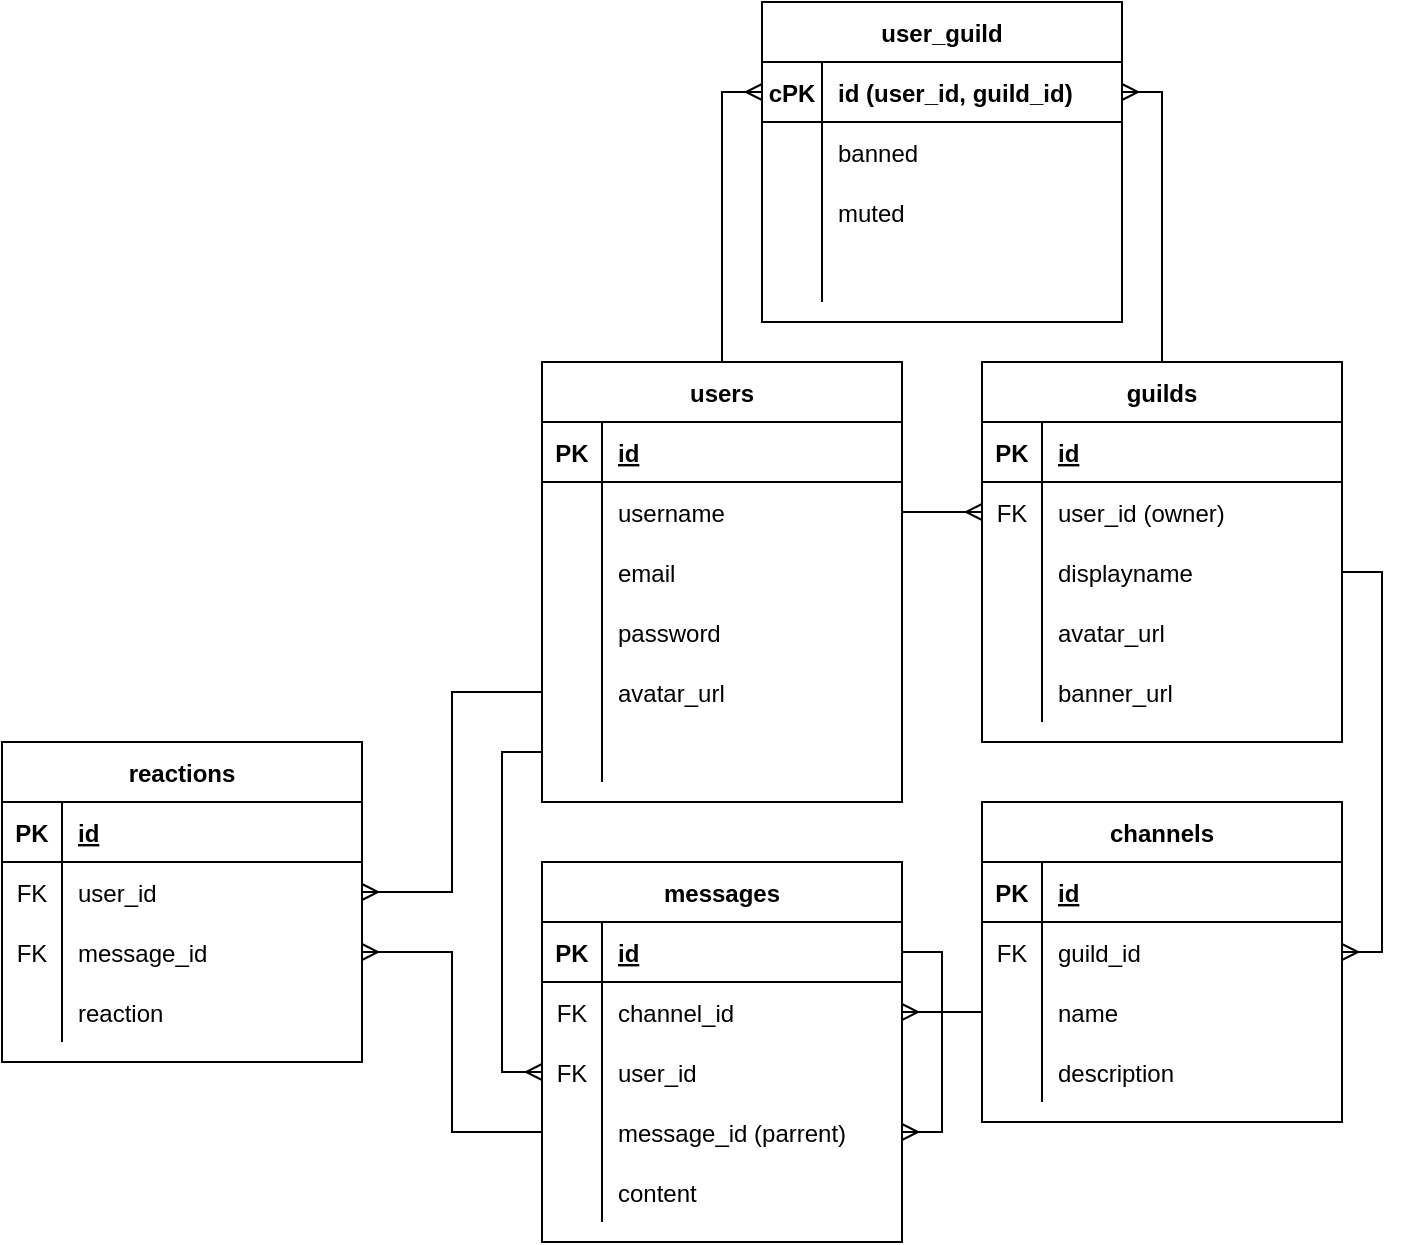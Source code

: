 <mxfile version="20.4.0" type="device"><diagram name="Page-1" id="2ca16b54-16f6-2749-3443-fa8db7711227"><mxGraphModel dx="1018" dy="659" grid="1" gridSize="10" guides="1" tooltips="1" connect="1" arrows="1" fold="1" page="1" pageScale="1" pageWidth="1100" pageHeight="850" background="none" math="0" shadow="0"><root><mxCell id="0"/><mxCell id="1" parent="0"/><mxCell id="DDInFXSeYlHdcp2AeyKY-76" style="edgeStyle=orthogonalEdgeStyle;rounded=0;jumpStyle=none;orthogonalLoop=1;jettySize=auto;html=1;exitX=0.5;exitY=0;exitDx=0;exitDy=0;strokeColor=default;startArrow=none;startFill=0;endArrow=ERmany;endFill=0;" parent="1" source="DDInFXSeYlHdcp2AeyKY-44" target="DDInFXSeYlHdcp2AeyKY-64" edge="1"><mxGeometry relative="1" as="geometry"/></mxCell><mxCell id="DDInFXSeYlHdcp2AeyKY-44" value="users" style="shape=table;startSize=30;container=1;collapsible=1;childLayout=tableLayout;fixedRows=1;rowLines=0;fontStyle=1;align=center;resizeLast=1;" parent="1" vertex="1"><mxGeometry x="460" y="260" width="180" height="220" as="geometry"/></mxCell><mxCell id="DDInFXSeYlHdcp2AeyKY-45" value="" style="shape=tableRow;horizontal=0;startSize=0;swimlaneHead=0;swimlaneBody=0;fillColor=none;collapsible=0;dropTarget=0;points=[[0,0.5],[1,0.5]];portConstraint=eastwest;top=0;left=0;right=0;bottom=1;" parent="DDInFXSeYlHdcp2AeyKY-44" vertex="1"><mxGeometry y="30" width="180" height="30" as="geometry"/></mxCell><mxCell id="DDInFXSeYlHdcp2AeyKY-46" value="PK" style="shape=partialRectangle;connectable=0;fillColor=none;top=0;left=0;bottom=0;right=0;fontStyle=1;overflow=hidden;" parent="DDInFXSeYlHdcp2AeyKY-45" vertex="1"><mxGeometry width="30" height="30" as="geometry"><mxRectangle width="30" height="30" as="alternateBounds"/></mxGeometry></mxCell><mxCell id="DDInFXSeYlHdcp2AeyKY-47" value="id" style="shape=partialRectangle;connectable=0;fillColor=none;top=0;left=0;bottom=0;right=0;align=left;spacingLeft=6;fontStyle=5;overflow=hidden;" parent="DDInFXSeYlHdcp2AeyKY-45" vertex="1"><mxGeometry x="30" width="150" height="30" as="geometry"><mxRectangle width="150" height="30" as="alternateBounds"/></mxGeometry></mxCell><mxCell id="DDInFXSeYlHdcp2AeyKY-48" value="" style="shape=tableRow;horizontal=0;startSize=0;swimlaneHead=0;swimlaneBody=0;fillColor=none;collapsible=0;dropTarget=0;points=[[0,0.5],[1,0.5]];portConstraint=eastwest;top=0;left=0;right=0;bottom=0;" parent="DDInFXSeYlHdcp2AeyKY-44" vertex="1"><mxGeometry y="60" width="180" height="30" as="geometry"/></mxCell><mxCell id="DDInFXSeYlHdcp2AeyKY-49" value="" style="shape=partialRectangle;connectable=0;fillColor=none;top=0;left=0;bottom=0;right=0;editable=1;overflow=hidden;" parent="DDInFXSeYlHdcp2AeyKY-48" vertex="1"><mxGeometry width="30" height="30" as="geometry"><mxRectangle width="30" height="30" as="alternateBounds"/></mxGeometry></mxCell><mxCell id="DDInFXSeYlHdcp2AeyKY-50" value="username" style="shape=partialRectangle;connectable=0;fillColor=none;top=0;left=0;bottom=0;right=0;align=left;spacingLeft=6;overflow=hidden;" parent="DDInFXSeYlHdcp2AeyKY-48" vertex="1"><mxGeometry x="30" width="150" height="30" as="geometry"><mxRectangle width="150" height="30" as="alternateBounds"/></mxGeometry></mxCell><mxCell id="DDInFXSeYlHdcp2AeyKY-51" value="" style="shape=tableRow;horizontal=0;startSize=0;swimlaneHead=0;swimlaneBody=0;fillColor=none;collapsible=0;dropTarget=0;points=[[0,0.5],[1,0.5]];portConstraint=eastwest;top=0;left=0;right=0;bottom=0;" parent="DDInFXSeYlHdcp2AeyKY-44" vertex="1"><mxGeometry y="90" width="180" height="30" as="geometry"/></mxCell><mxCell id="DDInFXSeYlHdcp2AeyKY-52" value="" style="shape=partialRectangle;connectable=0;fillColor=none;top=0;left=0;bottom=0;right=0;editable=1;overflow=hidden;" parent="DDInFXSeYlHdcp2AeyKY-51" vertex="1"><mxGeometry width="30" height="30" as="geometry"><mxRectangle width="30" height="30" as="alternateBounds"/></mxGeometry></mxCell><mxCell id="DDInFXSeYlHdcp2AeyKY-53" value="email" style="shape=partialRectangle;connectable=0;fillColor=none;top=0;left=0;bottom=0;right=0;align=left;spacingLeft=6;overflow=hidden;" parent="DDInFXSeYlHdcp2AeyKY-51" vertex="1"><mxGeometry x="30" width="150" height="30" as="geometry"><mxRectangle width="150" height="30" as="alternateBounds"/></mxGeometry></mxCell><mxCell id="DDInFXSeYlHdcp2AeyKY-54" value="" style="shape=tableRow;horizontal=0;startSize=0;swimlaneHead=0;swimlaneBody=0;fillColor=none;collapsible=0;dropTarget=0;points=[[0,0.5],[1,0.5]];portConstraint=eastwest;top=0;left=0;right=0;bottom=0;" parent="DDInFXSeYlHdcp2AeyKY-44" vertex="1"><mxGeometry y="120" width="180" height="30" as="geometry"/></mxCell><mxCell id="DDInFXSeYlHdcp2AeyKY-55" value="" style="shape=partialRectangle;connectable=0;fillColor=none;top=0;left=0;bottom=0;right=0;editable=1;overflow=hidden;" parent="DDInFXSeYlHdcp2AeyKY-54" vertex="1"><mxGeometry width="30" height="30" as="geometry"><mxRectangle width="30" height="30" as="alternateBounds"/></mxGeometry></mxCell><mxCell id="DDInFXSeYlHdcp2AeyKY-56" value="password" style="shape=partialRectangle;connectable=0;fillColor=none;top=0;left=0;bottom=0;right=0;align=left;spacingLeft=6;overflow=hidden;" parent="DDInFXSeYlHdcp2AeyKY-54" vertex="1"><mxGeometry x="30" width="150" height="30" as="geometry"><mxRectangle width="150" height="30" as="alternateBounds"/></mxGeometry></mxCell><mxCell id="DDInFXSeYlHdcp2AeyKY-57" style="shape=tableRow;horizontal=0;startSize=0;swimlaneHead=0;swimlaneBody=0;fillColor=none;collapsible=0;dropTarget=0;points=[[0,0.5],[1,0.5]];portConstraint=eastwest;top=0;left=0;right=0;bottom=0;" parent="DDInFXSeYlHdcp2AeyKY-44" vertex="1"><mxGeometry y="150" width="180" height="30" as="geometry"/></mxCell><mxCell id="DDInFXSeYlHdcp2AeyKY-58" style="shape=partialRectangle;connectable=0;fillColor=none;top=0;left=0;bottom=0;right=0;editable=1;overflow=hidden;" parent="DDInFXSeYlHdcp2AeyKY-57" vertex="1"><mxGeometry width="30" height="30" as="geometry"><mxRectangle width="30" height="30" as="alternateBounds"/></mxGeometry></mxCell><mxCell id="DDInFXSeYlHdcp2AeyKY-59" value="avatar_url" style="shape=partialRectangle;connectable=0;fillColor=none;top=0;left=0;bottom=0;right=0;align=left;spacingLeft=6;overflow=hidden;" parent="DDInFXSeYlHdcp2AeyKY-57" vertex="1"><mxGeometry x="30" width="150" height="30" as="geometry"><mxRectangle width="150" height="30" as="alternateBounds"/></mxGeometry></mxCell><mxCell id="DDInFXSeYlHdcp2AeyKY-60" style="shape=tableRow;horizontal=0;startSize=0;swimlaneHead=0;swimlaneBody=0;fillColor=none;collapsible=0;dropTarget=0;points=[[0,0.5],[1,0.5]];portConstraint=eastwest;top=0;left=0;right=0;bottom=0;" parent="DDInFXSeYlHdcp2AeyKY-44" vertex="1"><mxGeometry y="180" width="180" height="30" as="geometry"/></mxCell><mxCell id="DDInFXSeYlHdcp2AeyKY-61" style="shape=partialRectangle;connectable=0;fillColor=none;top=0;left=0;bottom=0;right=0;editable=1;overflow=hidden;" parent="DDInFXSeYlHdcp2AeyKY-60" vertex="1"><mxGeometry width="30" height="30" as="geometry"><mxRectangle width="30" height="30" as="alternateBounds"/></mxGeometry></mxCell><mxCell id="DDInFXSeYlHdcp2AeyKY-62" style="shape=partialRectangle;connectable=0;fillColor=none;top=0;left=0;bottom=0;right=0;align=left;spacingLeft=6;overflow=hidden;" parent="DDInFXSeYlHdcp2AeyKY-60" vertex="1"><mxGeometry x="30" width="150" height="30" as="geometry"><mxRectangle width="150" height="30" as="alternateBounds"/></mxGeometry></mxCell><mxCell id="DDInFXSeYlHdcp2AeyKY-63" value="user_guild" style="shape=table;startSize=30;container=1;collapsible=1;childLayout=tableLayout;fixedRows=1;rowLines=0;fontStyle=1;align=center;resizeLast=1;" parent="1" vertex="1"><mxGeometry x="570" y="80" width="180" height="160" as="geometry"/></mxCell><mxCell id="DDInFXSeYlHdcp2AeyKY-64" value="" style="shape=tableRow;horizontal=0;startSize=0;swimlaneHead=0;swimlaneBody=0;fillColor=none;collapsible=0;dropTarget=0;points=[[0,0.5],[1,0.5]];portConstraint=eastwest;top=0;left=0;right=0;bottom=1;" parent="DDInFXSeYlHdcp2AeyKY-63" vertex="1"><mxGeometry y="30" width="180" height="30" as="geometry"/></mxCell><mxCell id="DDInFXSeYlHdcp2AeyKY-65" value="cPK" style="shape=partialRectangle;connectable=0;fillColor=none;top=0;left=0;bottom=0;right=0;fontStyle=1;overflow=hidden;" parent="DDInFXSeYlHdcp2AeyKY-64" vertex="1"><mxGeometry width="30" height="30" as="geometry"><mxRectangle width="30" height="30" as="alternateBounds"/></mxGeometry></mxCell><mxCell id="DDInFXSeYlHdcp2AeyKY-66" value="id (user_id, guild_id)" style="shape=partialRectangle;connectable=0;fillColor=none;top=0;left=0;bottom=0;right=0;align=left;spacingLeft=6;fontStyle=1;overflow=hidden;" parent="DDInFXSeYlHdcp2AeyKY-64" vertex="1"><mxGeometry x="30" width="150" height="30" as="geometry"><mxRectangle width="150" height="30" as="alternateBounds"/></mxGeometry></mxCell><mxCell id="DDInFXSeYlHdcp2AeyKY-67" value="" style="shape=tableRow;horizontal=0;startSize=0;swimlaneHead=0;swimlaneBody=0;fillColor=none;collapsible=0;dropTarget=0;points=[[0,0.5],[1,0.5]];portConstraint=eastwest;top=0;left=0;right=0;bottom=0;" parent="DDInFXSeYlHdcp2AeyKY-63" vertex="1"><mxGeometry y="60" width="180" height="30" as="geometry"/></mxCell><mxCell id="DDInFXSeYlHdcp2AeyKY-68" value="" style="shape=partialRectangle;connectable=0;fillColor=none;top=0;left=0;bottom=0;right=0;editable=1;overflow=hidden;" parent="DDInFXSeYlHdcp2AeyKY-67" vertex="1"><mxGeometry width="30" height="30" as="geometry"><mxRectangle width="30" height="30" as="alternateBounds"/></mxGeometry></mxCell><mxCell id="DDInFXSeYlHdcp2AeyKY-69" value="banned" style="shape=partialRectangle;connectable=0;fillColor=none;top=0;left=0;bottom=0;right=0;align=left;spacingLeft=6;overflow=hidden;" parent="DDInFXSeYlHdcp2AeyKY-67" vertex="1"><mxGeometry x="30" width="150" height="30" as="geometry"><mxRectangle width="150" height="30" as="alternateBounds"/></mxGeometry></mxCell><mxCell id="DDInFXSeYlHdcp2AeyKY-70" value="" style="shape=tableRow;horizontal=0;startSize=0;swimlaneHead=0;swimlaneBody=0;fillColor=none;collapsible=0;dropTarget=0;points=[[0,0.5],[1,0.5]];portConstraint=eastwest;top=0;left=0;right=0;bottom=0;" parent="DDInFXSeYlHdcp2AeyKY-63" vertex="1"><mxGeometry y="90" width="180" height="30" as="geometry"/></mxCell><mxCell id="DDInFXSeYlHdcp2AeyKY-71" value="" style="shape=partialRectangle;connectable=0;fillColor=none;top=0;left=0;bottom=0;right=0;editable=1;overflow=hidden;" parent="DDInFXSeYlHdcp2AeyKY-70" vertex="1"><mxGeometry width="30" height="30" as="geometry"><mxRectangle width="30" height="30" as="alternateBounds"/></mxGeometry></mxCell><mxCell id="DDInFXSeYlHdcp2AeyKY-72" value="muted" style="shape=partialRectangle;connectable=0;fillColor=none;top=0;left=0;bottom=0;right=0;align=left;spacingLeft=6;overflow=hidden;" parent="DDInFXSeYlHdcp2AeyKY-70" vertex="1"><mxGeometry x="30" width="150" height="30" as="geometry"><mxRectangle width="150" height="30" as="alternateBounds"/></mxGeometry></mxCell><mxCell id="DDInFXSeYlHdcp2AeyKY-73" value="" style="shape=tableRow;horizontal=0;startSize=0;swimlaneHead=0;swimlaneBody=0;fillColor=none;collapsible=0;dropTarget=0;points=[[0,0.5],[1,0.5]];portConstraint=eastwest;top=0;left=0;right=0;bottom=0;" parent="DDInFXSeYlHdcp2AeyKY-63" vertex="1"><mxGeometry y="120" width="180" height="30" as="geometry"/></mxCell><mxCell id="DDInFXSeYlHdcp2AeyKY-74" value="" style="shape=partialRectangle;connectable=0;fillColor=none;top=0;left=0;bottom=0;right=0;editable=1;overflow=hidden;" parent="DDInFXSeYlHdcp2AeyKY-73" vertex="1"><mxGeometry width="30" height="30" as="geometry"><mxRectangle width="30" height="30" as="alternateBounds"/></mxGeometry></mxCell><mxCell id="DDInFXSeYlHdcp2AeyKY-75" value="" style="shape=partialRectangle;connectable=0;fillColor=none;top=0;left=0;bottom=0;right=0;align=left;spacingLeft=6;overflow=hidden;" parent="DDInFXSeYlHdcp2AeyKY-73" vertex="1"><mxGeometry x="30" width="150" height="30" as="geometry"><mxRectangle width="150" height="30" as="alternateBounds"/></mxGeometry></mxCell><mxCell id="DDInFXSeYlHdcp2AeyKY-90" style="edgeStyle=orthogonalEdgeStyle;rounded=0;jumpStyle=none;orthogonalLoop=1;jettySize=auto;html=1;exitX=0.5;exitY=0;exitDx=0;exitDy=0;entryX=1;entryY=0.5;entryDx=0;entryDy=0;strokeColor=default;startArrow=none;startFill=0;endArrow=ERmany;endFill=0;" parent="1" source="DDInFXSeYlHdcp2AeyKY-77" target="DDInFXSeYlHdcp2AeyKY-64" edge="1"><mxGeometry relative="1" as="geometry"/></mxCell><mxCell id="DDInFXSeYlHdcp2AeyKY-77" value="guilds" style="shape=table;startSize=30;container=1;collapsible=1;childLayout=tableLayout;fixedRows=1;rowLines=0;fontStyle=1;align=center;resizeLast=1;" parent="1" vertex="1"><mxGeometry x="680" y="260" width="180" height="190" as="geometry"/></mxCell><mxCell id="DDInFXSeYlHdcp2AeyKY-78" value="" style="shape=tableRow;horizontal=0;startSize=0;swimlaneHead=0;swimlaneBody=0;fillColor=none;collapsible=0;dropTarget=0;points=[[0,0.5],[1,0.5]];portConstraint=eastwest;top=0;left=0;right=0;bottom=1;" parent="DDInFXSeYlHdcp2AeyKY-77" vertex="1"><mxGeometry y="30" width="180" height="30" as="geometry"/></mxCell><mxCell id="DDInFXSeYlHdcp2AeyKY-79" value="PK" style="shape=partialRectangle;connectable=0;fillColor=none;top=0;left=0;bottom=0;right=0;fontStyle=1;overflow=hidden;" parent="DDInFXSeYlHdcp2AeyKY-78" vertex="1"><mxGeometry width="30" height="30" as="geometry"><mxRectangle width="30" height="30" as="alternateBounds"/></mxGeometry></mxCell><mxCell id="DDInFXSeYlHdcp2AeyKY-80" value="id" style="shape=partialRectangle;connectable=0;fillColor=none;top=0;left=0;bottom=0;right=0;align=left;spacingLeft=6;fontStyle=5;overflow=hidden;" parent="DDInFXSeYlHdcp2AeyKY-78" vertex="1"><mxGeometry x="30" width="150" height="30" as="geometry"><mxRectangle width="150" height="30" as="alternateBounds"/></mxGeometry></mxCell><mxCell id="DDInFXSeYlHdcp2AeyKY-81" value="" style="shape=tableRow;horizontal=0;startSize=0;swimlaneHead=0;swimlaneBody=0;fillColor=none;collapsible=0;dropTarget=0;points=[[0,0.5],[1,0.5]];portConstraint=eastwest;top=0;left=0;right=0;bottom=0;" parent="DDInFXSeYlHdcp2AeyKY-77" vertex="1"><mxGeometry y="60" width="180" height="30" as="geometry"/></mxCell><mxCell id="DDInFXSeYlHdcp2AeyKY-82" value="FK" style="shape=partialRectangle;connectable=0;fillColor=none;top=0;left=0;bottom=0;right=0;editable=1;overflow=hidden;" parent="DDInFXSeYlHdcp2AeyKY-81" vertex="1"><mxGeometry width="30" height="30" as="geometry"><mxRectangle width="30" height="30" as="alternateBounds"/></mxGeometry></mxCell><mxCell id="DDInFXSeYlHdcp2AeyKY-83" value="user_id (owner)" style="shape=partialRectangle;connectable=0;fillColor=none;top=0;left=0;bottom=0;right=0;align=left;spacingLeft=6;overflow=hidden;" parent="DDInFXSeYlHdcp2AeyKY-81" vertex="1"><mxGeometry x="30" width="150" height="30" as="geometry"><mxRectangle width="150" height="30" as="alternateBounds"/></mxGeometry></mxCell><mxCell id="DDInFXSeYlHdcp2AeyKY-84" value="" style="shape=tableRow;horizontal=0;startSize=0;swimlaneHead=0;swimlaneBody=0;fillColor=none;collapsible=0;dropTarget=0;points=[[0,0.5],[1,0.5]];portConstraint=eastwest;top=0;left=0;right=0;bottom=0;" parent="DDInFXSeYlHdcp2AeyKY-77" vertex="1"><mxGeometry y="90" width="180" height="30" as="geometry"/></mxCell><mxCell id="DDInFXSeYlHdcp2AeyKY-85" value="" style="shape=partialRectangle;connectable=0;fillColor=none;top=0;left=0;bottom=0;right=0;editable=1;overflow=hidden;" parent="DDInFXSeYlHdcp2AeyKY-84" vertex="1"><mxGeometry width="30" height="30" as="geometry"><mxRectangle width="30" height="30" as="alternateBounds"/></mxGeometry></mxCell><mxCell id="DDInFXSeYlHdcp2AeyKY-86" value="displayname" style="shape=partialRectangle;connectable=0;fillColor=none;top=0;left=0;bottom=0;right=0;align=left;spacingLeft=6;overflow=hidden;" parent="DDInFXSeYlHdcp2AeyKY-84" vertex="1"><mxGeometry x="30" width="150" height="30" as="geometry"><mxRectangle width="150" height="30" as="alternateBounds"/></mxGeometry></mxCell><mxCell id="DDInFXSeYlHdcp2AeyKY-87" value="" style="shape=tableRow;horizontal=0;startSize=0;swimlaneHead=0;swimlaneBody=0;fillColor=none;collapsible=0;dropTarget=0;points=[[0,0.5],[1,0.5]];portConstraint=eastwest;top=0;left=0;right=0;bottom=0;" parent="DDInFXSeYlHdcp2AeyKY-77" vertex="1"><mxGeometry y="120" width="180" height="30" as="geometry"/></mxCell><mxCell id="DDInFXSeYlHdcp2AeyKY-88" value="" style="shape=partialRectangle;connectable=0;fillColor=none;top=0;left=0;bottom=0;right=0;editable=1;overflow=hidden;" parent="DDInFXSeYlHdcp2AeyKY-87" vertex="1"><mxGeometry width="30" height="30" as="geometry"><mxRectangle width="30" height="30" as="alternateBounds"/></mxGeometry></mxCell><mxCell id="DDInFXSeYlHdcp2AeyKY-89" value="avatar_url" style="shape=partialRectangle;connectable=0;fillColor=none;top=0;left=0;bottom=0;right=0;align=left;spacingLeft=6;overflow=hidden;" parent="DDInFXSeYlHdcp2AeyKY-87" vertex="1"><mxGeometry x="30" width="150" height="30" as="geometry"><mxRectangle width="150" height="30" as="alternateBounds"/></mxGeometry></mxCell><mxCell id="DDInFXSeYlHdcp2AeyKY-140" style="shape=tableRow;horizontal=0;startSize=0;swimlaneHead=0;swimlaneBody=0;fillColor=none;collapsible=0;dropTarget=0;points=[[0,0.5],[1,0.5]];portConstraint=eastwest;top=0;left=0;right=0;bottom=0;" parent="DDInFXSeYlHdcp2AeyKY-77" vertex="1"><mxGeometry y="150" width="180" height="30" as="geometry"/></mxCell><mxCell id="DDInFXSeYlHdcp2AeyKY-141" style="shape=partialRectangle;connectable=0;fillColor=none;top=0;left=0;bottom=0;right=0;editable=1;overflow=hidden;" parent="DDInFXSeYlHdcp2AeyKY-140" vertex="1"><mxGeometry width="30" height="30" as="geometry"><mxRectangle width="30" height="30" as="alternateBounds"/></mxGeometry></mxCell><mxCell id="DDInFXSeYlHdcp2AeyKY-142" value="banner_url" style="shape=partialRectangle;connectable=0;fillColor=none;top=0;left=0;bottom=0;right=0;align=left;spacingLeft=6;overflow=hidden;" parent="DDInFXSeYlHdcp2AeyKY-140" vertex="1"><mxGeometry x="30" width="150" height="30" as="geometry"><mxRectangle width="150" height="30" as="alternateBounds"/></mxGeometry></mxCell><mxCell id="DDInFXSeYlHdcp2AeyKY-91" style="edgeStyle=orthogonalEdgeStyle;rounded=0;jumpStyle=none;orthogonalLoop=1;jettySize=auto;html=1;exitX=1;exitY=0.5;exitDx=0;exitDy=0;entryX=0;entryY=0.5;entryDx=0;entryDy=0;strokeColor=default;startArrow=none;startFill=0;endArrow=ERmany;endFill=0;" parent="1" source="DDInFXSeYlHdcp2AeyKY-48" target="DDInFXSeYlHdcp2AeyKY-81" edge="1"><mxGeometry relative="1" as="geometry"/></mxCell><mxCell id="DDInFXSeYlHdcp2AeyKY-120" style="edgeStyle=orthogonalEdgeStyle;rounded=0;jumpStyle=none;orthogonalLoop=1;jettySize=auto;html=1;exitX=0;exitY=0.5;exitDx=0;exitDy=0;entryX=1;entryY=0.5;entryDx=0;entryDy=0;strokeColor=default;startArrow=none;startFill=0;endArrow=ERmany;endFill=0;" parent="1" source="DDInFXSeYlHdcp2AeyKY-99" target="DDInFXSeYlHdcp2AeyKY-111" edge="1"><mxGeometry relative="1" as="geometry"/></mxCell><mxCell id="DDInFXSeYlHdcp2AeyKY-92" value="channels" style="shape=table;startSize=30;container=1;collapsible=1;childLayout=tableLayout;fixedRows=1;rowLines=0;fontStyle=1;align=center;resizeLast=1;" parent="1" vertex="1"><mxGeometry x="680" y="480" width="180" height="160" as="geometry"/></mxCell><mxCell id="DDInFXSeYlHdcp2AeyKY-93" value="" style="shape=tableRow;horizontal=0;startSize=0;swimlaneHead=0;swimlaneBody=0;fillColor=none;collapsible=0;dropTarget=0;points=[[0,0.5],[1,0.5]];portConstraint=eastwest;top=0;left=0;right=0;bottom=1;" parent="DDInFXSeYlHdcp2AeyKY-92" vertex="1"><mxGeometry y="30" width="180" height="30" as="geometry"/></mxCell><mxCell id="DDInFXSeYlHdcp2AeyKY-94" value="PK" style="shape=partialRectangle;connectable=0;fillColor=none;top=0;left=0;bottom=0;right=0;fontStyle=1;overflow=hidden;" parent="DDInFXSeYlHdcp2AeyKY-93" vertex="1"><mxGeometry width="30" height="30" as="geometry"><mxRectangle width="30" height="30" as="alternateBounds"/></mxGeometry></mxCell><mxCell id="DDInFXSeYlHdcp2AeyKY-95" value="id" style="shape=partialRectangle;connectable=0;fillColor=none;top=0;left=0;bottom=0;right=0;align=left;spacingLeft=6;fontStyle=5;overflow=hidden;" parent="DDInFXSeYlHdcp2AeyKY-93" vertex="1"><mxGeometry x="30" width="150" height="30" as="geometry"><mxRectangle width="150" height="30" as="alternateBounds"/></mxGeometry></mxCell><mxCell id="DDInFXSeYlHdcp2AeyKY-96" value="" style="shape=tableRow;horizontal=0;startSize=0;swimlaneHead=0;swimlaneBody=0;fillColor=none;collapsible=0;dropTarget=0;points=[[0,0.5],[1,0.5]];portConstraint=eastwest;top=0;left=0;right=0;bottom=0;" parent="DDInFXSeYlHdcp2AeyKY-92" vertex="1"><mxGeometry y="60" width="180" height="30" as="geometry"/></mxCell><mxCell id="DDInFXSeYlHdcp2AeyKY-97" value="FK" style="shape=partialRectangle;connectable=0;fillColor=none;top=0;left=0;bottom=0;right=0;editable=1;overflow=hidden;" parent="DDInFXSeYlHdcp2AeyKY-96" vertex="1"><mxGeometry width="30" height="30" as="geometry"><mxRectangle width="30" height="30" as="alternateBounds"/></mxGeometry></mxCell><mxCell id="DDInFXSeYlHdcp2AeyKY-98" value="guild_id" style="shape=partialRectangle;connectable=0;fillColor=none;top=0;left=0;bottom=0;right=0;align=left;spacingLeft=6;overflow=hidden;" parent="DDInFXSeYlHdcp2AeyKY-96" vertex="1"><mxGeometry x="30" width="150" height="30" as="geometry"><mxRectangle width="150" height="30" as="alternateBounds"/></mxGeometry></mxCell><mxCell id="DDInFXSeYlHdcp2AeyKY-99" value="" style="shape=tableRow;horizontal=0;startSize=0;swimlaneHead=0;swimlaneBody=0;fillColor=none;collapsible=0;dropTarget=0;points=[[0,0.5],[1,0.5]];portConstraint=eastwest;top=0;left=0;right=0;bottom=0;" parent="DDInFXSeYlHdcp2AeyKY-92" vertex="1"><mxGeometry y="90" width="180" height="30" as="geometry"/></mxCell><mxCell id="DDInFXSeYlHdcp2AeyKY-100" value="" style="shape=partialRectangle;connectable=0;fillColor=none;top=0;left=0;bottom=0;right=0;editable=1;overflow=hidden;" parent="DDInFXSeYlHdcp2AeyKY-99" vertex="1"><mxGeometry width="30" height="30" as="geometry"><mxRectangle width="30" height="30" as="alternateBounds"/></mxGeometry></mxCell><mxCell id="DDInFXSeYlHdcp2AeyKY-101" value="name" style="shape=partialRectangle;connectable=0;fillColor=none;top=0;left=0;bottom=0;right=0;align=left;spacingLeft=6;overflow=hidden;" parent="DDInFXSeYlHdcp2AeyKY-99" vertex="1"><mxGeometry x="30" width="150" height="30" as="geometry"><mxRectangle width="150" height="30" as="alternateBounds"/></mxGeometry></mxCell><mxCell id="DDInFXSeYlHdcp2AeyKY-102" value="" style="shape=tableRow;horizontal=0;startSize=0;swimlaneHead=0;swimlaneBody=0;fillColor=none;collapsible=0;dropTarget=0;points=[[0,0.5],[1,0.5]];portConstraint=eastwest;top=0;left=0;right=0;bottom=0;" parent="DDInFXSeYlHdcp2AeyKY-92" vertex="1"><mxGeometry y="120" width="180" height="30" as="geometry"/></mxCell><mxCell id="DDInFXSeYlHdcp2AeyKY-103" value="" style="shape=partialRectangle;connectable=0;fillColor=none;top=0;left=0;bottom=0;right=0;editable=1;overflow=hidden;" parent="DDInFXSeYlHdcp2AeyKY-102" vertex="1"><mxGeometry width="30" height="30" as="geometry"><mxRectangle width="30" height="30" as="alternateBounds"/></mxGeometry></mxCell><mxCell id="DDInFXSeYlHdcp2AeyKY-104" value="description" style="shape=partialRectangle;connectable=0;fillColor=none;top=0;left=0;bottom=0;right=0;align=left;spacingLeft=6;overflow=hidden;" parent="DDInFXSeYlHdcp2AeyKY-102" vertex="1"><mxGeometry x="30" width="150" height="30" as="geometry"><mxRectangle width="150" height="30" as="alternateBounds"/></mxGeometry></mxCell><mxCell id="DDInFXSeYlHdcp2AeyKY-121" value="reactions" style="shape=table;startSize=30;container=1;collapsible=1;childLayout=tableLayout;fixedRows=1;rowLines=0;fontStyle=1;align=center;resizeLast=1;" parent="1" vertex="1"><mxGeometry x="190" y="450" width="180" height="160" as="geometry"/></mxCell><mxCell id="DDInFXSeYlHdcp2AeyKY-122" value="" style="shape=tableRow;horizontal=0;startSize=0;swimlaneHead=0;swimlaneBody=0;fillColor=none;collapsible=0;dropTarget=0;points=[[0,0.5],[1,0.5]];portConstraint=eastwest;top=0;left=0;right=0;bottom=1;" parent="DDInFXSeYlHdcp2AeyKY-121" vertex="1"><mxGeometry y="30" width="180" height="30" as="geometry"/></mxCell><mxCell id="DDInFXSeYlHdcp2AeyKY-123" value="PK" style="shape=partialRectangle;connectable=0;fillColor=none;top=0;left=0;bottom=0;right=0;fontStyle=1;overflow=hidden;" parent="DDInFXSeYlHdcp2AeyKY-122" vertex="1"><mxGeometry width="30" height="30" as="geometry"><mxRectangle width="30" height="30" as="alternateBounds"/></mxGeometry></mxCell><mxCell id="DDInFXSeYlHdcp2AeyKY-124" value="id" style="shape=partialRectangle;connectable=0;fillColor=none;top=0;left=0;bottom=0;right=0;align=left;spacingLeft=6;fontStyle=5;overflow=hidden;" parent="DDInFXSeYlHdcp2AeyKY-122" vertex="1"><mxGeometry x="30" width="150" height="30" as="geometry"><mxRectangle width="150" height="30" as="alternateBounds"/></mxGeometry></mxCell><mxCell id="DDInFXSeYlHdcp2AeyKY-128" value="" style="shape=tableRow;horizontal=0;startSize=0;swimlaneHead=0;swimlaneBody=0;fillColor=none;collapsible=0;dropTarget=0;points=[[0,0.5],[1,0.5]];portConstraint=eastwest;top=0;left=0;right=0;bottom=0;" parent="DDInFXSeYlHdcp2AeyKY-121" vertex="1"><mxGeometry y="60" width="180" height="30" as="geometry"/></mxCell><mxCell id="DDInFXSeYlHdcp2AeyKY-129" value="FK" style="shape=partialRectangle;connectable=0;fillColor=none;top=0;left=0;bottom=0;right=0;editable=1;overflow=hidden;" parent="DDInFXSeYlHdcp2AeyKY-128" vertex="1"><mxGeometry width="30" height="30" as="geometry"><mxRectangle width="30" height="30" as="alternateBounds"/></mxGeometry></mxCell><mxCell id="DDInFXSeYlHdcp2AeyKY-130" value="user_id" style="shape=partialRectangle;connectable=0;fillColor=none;top=0;left=0;bottom=0;right=0;align=left;spacingLeft=6;overflow=hidden;" parent="DDInFXSeYlHdcp2AeyKY-128" vertex="1"><mxGeometry x="30" width="150" height="30" as="geometry"><mxRectangle width="150" height="30" as="alternateBounds"/></mxGeometry></mxCell><mxCell id="DDInFXSeYlHdcp2AeyKY-125" value="" style="shape=tableRow;horizontal=0;startSize=0;swimlaneHead=0;swimlaneBody=0;fillColor=none;collapsible=0;dropTarget=0;points=[[0,0.5],[1,0.5]];portConstraint=eastwest;top=0;left=0;right=0;bottom=0;" parent="DDInFXSeYlHdcp2AeyKY-121" vertex="1"><mxGeometry y="90" width="180" height="30" as="geometry"/></mxCell><mxCell id="DDInFXSeYlHdcp2AeyKY-126" value="FK" style="shape=partialRectangle;connectable=0;fillColor=none;top=0;left=0;bottom=0;right=0;editable=1;overflow=hidden;" parent="DDInFXSeYlHdcp2AeyKY-125" vertex="1"><mxGeometry width="30" height="30" as="geometry"><mxRectangle width="30" height="30" as="alternateBounds"/></mxGeometry></mxCell><mxCell id="DDInFXSeYlHdcp2AeyKY-127" value="message_id" style="shape=partialRectangle;connectable=0;fillColor=none;top=0;left=0;bottom=0;right=0;align=left;spacingLeft=6;overflow=hidden;" parent="DDInFXSeYlHdcp2AeyKY-125" vertex="1"><mxGeometry x="30" width="150" height="30" as="geometry"><mxRectangle width="150" height="30" as="alternateBounds"/></mxGeometry></mxCell><mxCell id="DDInFXSeYlHdcp2AeyKY-131" value="" style="shape=tableRow;horizontal=0;startSize=0;swimlaneHead=0;swimlaneBody=0;fillColor=none;collapsible=0;dropTarget=0;points=[[0,0.5],[1,0.5]];portConstraint=eastwest;top=0;left=0;right=0;bottom=0;" parent="DDInFXSeYlHdcp2AeyKY-121" vertex="1"><mxGeometry y="120" width="180" height="30" as="geometry"/></mxCell><mxCell id="DDInFXSeYlHdcp2AeyKY-132" value="" style="shape=partialRectangle;connectable=0;fillColor=none;top=0;left=0;bottom=0;right=0;editable=1;overflow=hidden;" parent="DDInFXSeYlHdcp2AeyKY-131" vertex="1"><mxGeometry width="30" height="30" as="geometry"><mxRectangle width="30" height="30" as="alternateBounds"/></mxGeometry></mxCell><mxCell id="DDInFXSeYlHdcp2AeyKY-133" value="reaction" style="shape=partialRectangle;connectable=0;fillColor=none;top=0;left=0;bottom=0;right=0;align=left;spacingLeft=6;overflow=hidden;" parent="DDInFXSeYlHdcp2AeyKY-131" vertex="1"><mxGeometry x="30" width="150" height="30" as="geometry"><mxRectangle width="150" height="30" as="alternateBounds"/></mxGeometry></mxCell><mxCell id="DDInFXSeYlHdcp2AeyKY-107" value="messages" style="shape=table;startSize=30;container=1;collapsible=1;childLayout=tableLayout;fixedRows=1;rowLines=0;fontStyle=1;align=center;resizeLast=1;" parent="1" vertex="1"><mxGeometry x="460" y="510" width="180" height="190" as="geometry"/></mxCell><mxCell id="y5lOkTXwXIgUnsdqZy1p-1" style="edgeStyle=orthogonalEdgeStyle;rounded=0;orthogonalLoop=1;jettySize=auto;html=1;exitX=1;exitY=0.5;exitDx=0;exitDy=0;entryX=1;entryY=0.5;entryDx=0;entryDy=0;endArrow=ERmany;endFill=0;" parent="DDInFXSeYlHdcp2AeyKY-107" source="DDInFXSeYlHdcp2AeyKY-108" target="DDInFXSeYlHdcp2AeyKY-114" edge="1"><mxGeometry relative="1" as="geometry"/></mxCell><mxCell id="DDInFXSeYlHdcp2AeyKY-108" value="" style="shape=tableRow;horizontal=0;startSize=0;swimlaneHead=0;swimlaneBody=0;fillColor=none;collapsible=0;dropTarget=0;points=[[0,0.5],[1,0.5]];portConstraint=eastwest;top=0;left=0;right=0;bottom=1;" parent="DDInFXSeYlHdcp2AeyKY-107" vertex="1"><mxGeometry y="30" width="180" height="30" as="geometry"/></mxCell><mxCell id="DDInFXSeYlHdcp2AeyKY-109" value="PK" style="shape=partialRectangle;connectable=0;fillColor=none;top=0;left=0;bottom=0;right=0;fontStyle=1;overflow=hidden;" parent="DDInFXSeYlHdcp2AeyKY-108" vertex="1"><mxGeometry width="30" height="30" as="geometry"><mxRectangle width="30" height="30" as="alternateBounds"/></mxGeometry></mxCell><mxCell id="DDInFXSeYlHdcp2AeyKY-110" value="id" style="shape=partialRectangle;connectable=0;fillColor=none;top=0;left=0;bottom=0;right=0;align=left;spacingLeft=6;fontStyle=5;overflow=hidden;" parent="DDInFXSeYlHdcp2AeyKY-108" vertex="1"><mxGeometry x="30" width="150" height="30" as="geometry"><mxRectangle width="150" height="30" as="alternateBounds"/></mxGeometry></mxCell><mxCell id="DDInFXSeYlHdcp2AeyKY-111" value="" style="shape=tableRow;horizontal=0;startSize=0;swimlaneHead=0;swimlaneBody=0;fillColor=none;collapsible=0;dropTarget=0;points=[[0,0.5],[1,0.5]];portConstraint=eastwest;top=0;left=0;right=0;bottom=0;" parent="DDInFXSeYlHdcp2AeyKY-107" vertex="1"><mxGeometry y="60" width="180" height="30" as="geometry"/></mxCell><mxCell id="DDInFXSeYlHdcp2AeyKY-112" value="FK" style="shape=partialRectangle;connectable=0;fillColor=none;top=0;left=0;bottom=0;right=0;editable=1;overflow=hidden;" parent="DDInFXSeYlHdcp2AeyKY-111" vertex="1"><mxGeometry width="30" height="30" as="geometry"><mxRectangle width="30" height="30" as="alternateBounds"/></mxGeometry></mxCell><mxCell id="DDInFXSeYlHdcp2AeyKY-113" value="channel_id" style="shape=partialRectangle;connectable=0;fillColor=none;top=0;left=0;bottom=0;right=0;align=left;spacingLeft=6;overflow=hidden;" parent="DDInFXSeYlHdcp2AeyKY-111" vertex="1"><mxGeometry x="30" width="150" height="30" as="geometry"><mxRectangle width="150" height="30" as="alternateBounds"/></mxGeometry></mxCell><mxCell id="DDInFXSeYlHdcp2AeyKY-137" style="shape=tableRow;horizontal=0;startSize=0;swimlaneHead=0;swimlaneBody=0;fillColor=none;collapsible=0;dropTarget=0;points=[[0,0.5],[1,0.5]];portConstraint=eastwest;top=0;left=0;right=0;bottom=0;" parent="DDInFXSeYlHdcp2AeyKY-107" vertex="1"><mxGeometry y="90" width="180" height="30" as="geometry"/></mxCell><mxCell id="DDInFXSeYlHdcp2AeyKY-138" value="FK" style="shape=partialRectangle;connectable=0;fillColor=none;top=0;left=0;bottom=0;right=0;editable=1;overflow=hidden;" parent="DDInFXSeYlHdcp2AeyKY-137" vertex="1"><mxGeometry width="30" height="30" as="geometry"><mxRectangle width="30" height="30" as="alternateBounds"/></mxGeometry></mxCell><mxCell id="DDInFXSeYlHdcp2AeyKY-139" value="user_id" style="shape=partialRectangle;connectable=0;fillColor=none;top=0;left=0;bottom=0;right=0;align=left;spacingLeft=6;overflow=hidden;" parent="DDInFXSeYlHdcp2AeyKY-137" vertex="1"><mxGeometry x="30" width="150" height="30" as="geometry"><mxRectangle width="150" height="30" as="alternateBounds"/></mxGeometry></mxCell><mxCell id="DDInFXSeYlHdcp2AeyKY-114" value="" style="shape=tableRow;horizontal=0;startSize=0;swimlaneHead=0;swimlaneBody=0;fillColor=none;collapsible=0;dropTarget=0;points=[[0,0.5],[1,0.5]];portConstraint=eastwest;top=0;left=0;right=0;bottom=0;" parent="DDInFXSeYlHdcp2AeyKY-107" vertex="1"><mxGeometry y="120" width="180" height="30" as="geometry"/></mxCell><mxCell id="DDInFXSeYlHdcp2AeyKY-115" value="" style="shape=partialRectangle;connectable=0;fillColor=none;top=0;left=0;bottom=0;right=0;editable=1;overflow=hidden;" parent="DDInFXSeYlHdcp2AeyKY-114" vertex="1"><mxGeometry width="30" height="30" as="geometry"><mxRectangle width="30" height="30" as="alternateBounds"/></mxGeometry></mxCell><mxCell id="DDInFXSeYlHdcp2AeyKY-116" value="message_id (parrent)" style="shape=partialRectangle;connectable=0;fillColor=none;top=0;left=0;bottom=0;right=0;align=left;spacingLeft=6;overflow=hidden;" parent="DDInFXSeYlHdcp2AeyKY-114" vertex="1"><mxGeometry x="30" width="150" height="30" as="geometry"><mxRectangle width="150" height="30" as="alternateBounds"/></mxGeometry></mxCell><mxCell id="DDInFXSeYlHdcp2AeyKY-117" value="" style="shape=tableRow;horizontal=0;startSize=0;swimlaneHead=0;swimlaneBody=0;fillColor=none;collapsible=0;dropTarget=0;points=[[0,0.5],[1,0.5]];portConstraint=eastwest;top=0;left=0;right=0;bottom=0;" parent="DDInFXSeYlHdcp2AeyKY-107" vertex="1"><mxGeometry y="150" width="180" height="30" as="geometry"/></mxCell><mxCell id="DDInFXSeYlHdcp2AeyKY-118" value="" style="shape=partialRectangle;connectable=0;fillColor=none;top=0;left=0;bottom=0;right=0;editable=1;overflow=hidden;" parent="DDInFXSeYlHdcp2AeyKY-117" vertex="1"><mxGeometry width="30" height="30" as="geometry"><mxRectangle width="30" height="30" as="alternateBounds"/></mxGeometry></mxCell><mxCell id="DDInFXSeYlHdcp2AeyKY-119" value="content" style="shape=partialRectangle;connectable=0;fillColor=none;top=0;left=0;bottom=0;right=0;align=left;spacingLeft=6;overflow=hidden;" parent="DDInFXSeYlHdcp2AeyKY-117" vertex="1"><mxGeometry x="30" width="150" height="30" as="geometry"><mxRectangle width="150" height="30" as="alternateBounds"/></mxGeometry></mxCell><mxCell id="xr-9qNROgJrdyS1Z4nB2-4" style="edgeStyle=orthogonalEdgeStyle;rounded=0;orthogonalLoop=1;jettySize=auto;html=1;exitX=0;exitY=0.5;exitDx=0;exitDy=0;entryX=0;entryY=0.5;entryDx=0;entryDy=0;endArrow=ERmany;endFill=0;" parent="1" source="DDInFXSeYlHdcp2AeyKY-60" target="DDInFXSeYlHdcp2AeyKY-137" edge="1"><mxGeometry relative="1" as="geometry"/></mxCell><mxCell id="xr-9qNROgJrdyS1Z4nB2-5" style="edgeStyle=orthogonalEdgeStyle;rounded=0;orthogonalLoop=1;jettySize=auto;html=1;exitX=0;exitY=0.5;exitDx=0;exitDy=0;endArrow=ERmany;endFill=0;" parent="1" source="DDInFXSeYlHdcp2AeyKY-57" target="DDInFXSeYlHdcp2AeyKY-128" edge="1"><mxGeometry relative="1" as="geometry"><mxPoint x="370" y="525" as="targetPoint"/><Array as="points"><mxPoint x="460" y="425"/><mxPoint x="415" y="425"/><mxPoint x="415" y="525"/></Array></mxGeometry></mxCell><mxCell id="xr-9qNROgJrdyS1Z4nB2-6" style="edgeStyle=orthogonalEdgeStyle;rounded=0;orthogonalLoop=1;jettySize=auto;html=1;exitX=0;exitY=0.5;exitDx=0;exitDy=0;entryX=1;entryY=0.5;entryDx=0;entryDy=0;endArrow=ERmany;endFill=0;" parent="1" source="DDInFXSeYlHdcp2AeyKY-114" target="DDInFXSeYlHdcp2AeyKY-125" edge="1"><mxGeometry relative="1" as="geometry"/></mxCell><mxCell id="xr-9qNROgJrdyS1Z4nB2-7" style="edgeStyle=orthogonalEdgeStyle;rounded=0;orthogonalLoop=1;jettySize=auto;html=1;exitX=1;exitY=0.5;exitDx=0;exitDy=0;entryX=1;entryY=0.5;entryDx=0;entryDy=0;endArrow=ERmany;endFill=0;" parent="1" source="DDInFXSeYlHdcp2AeyKY-84" target="DDInFXSeYlHdcp2AeyKY-96" edge="1"><mxGeometry relative="1" as="geometry"><Array as="points"><mxPoint x="880" y="365"/><mxPoint x="880" y="555"/></Array></mxGeometry></mxCell></root></mxGraphModel></diagram></mxfile>